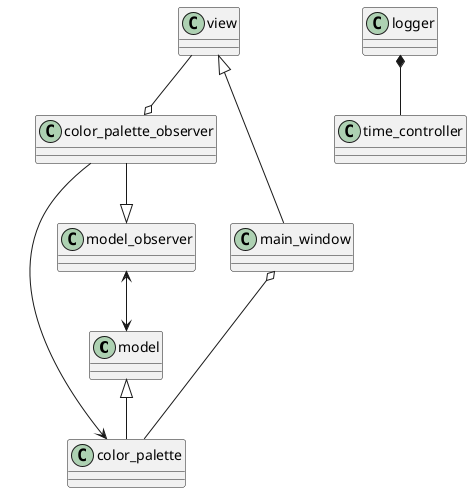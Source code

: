@startuml
model <|-- color_palette
logger *-- time_controller
model_observer <--> model
color_palette_observer --|> model_observer
color_palette_observer --> color_palette
main_window o-- color_palette
view --o color_palette_observer
view <|-- main_window
@enduml
